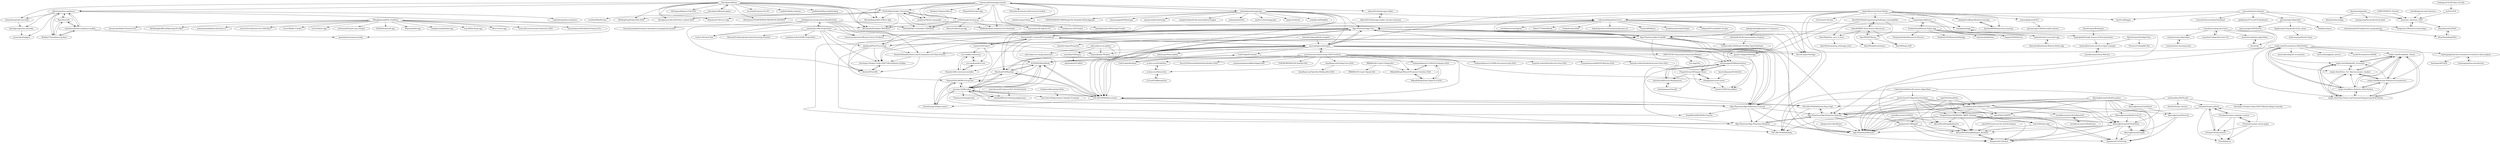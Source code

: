 digraph G {
"rizwansoaib/whatsapp-monitor" -> "R1d22/MetaTrader-5-Premium"
"rizwansoaib/whatsapp-monitor" -> "nickmmark/brain-eeg-graph"
"rizwansoaib/whatsapp-monitor" -> "morannlx/CAD-App-For-PC"
"rizwansoaib/whatsapp-monitor" -> "whatsplay/whatsapp-play"
"rizwansoaib/whatsapp-monitor" -> "MoKhHa/Adobe-Audition-Free-Download"
"rizwansoaib/whatsapp-monitor" -> "Monishdhaya/After-Effects-App"
"rizwansoaib/whatsapp-monitor" -> "rndinfosecguy/vulture"
"rizwansoaib/whatsapp-monitor" -> "Monkey15/ApowerMirror"
"rizwansoaib/whatsapp-monitor" -> "MoTmk/IObit-Uninstaller-CRACKED"
"rizwansoaib/whatsapp-monitor" -> "markyasser12/Fl-Studio"
"rizwansoaib/whatsapp-monitor" -> "Moja2024/Acrobat-App"
"rizwansoaib/whatsapp-monitor" -> "MrChandio/NordVpn-CRACKED"
"rizwansoaib/whatsapp-monitor" -> "utkarsh914/whatsapp-stalker"
"rizwansoaib/whatsapp-monitor" -> "MritulAich/rewind-ai-full-version-Cracked"
"rizwansoaib/whatsapp-monitor" -> "l1444/omegle-location-ip"
"codezonediitj/pydatastructs" -> "IndianOpenSourceFoundation/dynamic-cli" ["e"=1]
"codezonediitj/pydatastructs" -> "Developer-Student-Clubs-VSSUT-Burla/Master-PyAlgo"
"codezonediitj/pydatastructs" -> "TusharAMD/Runn" ["e"=1]
"codezonediitj/pydatastructs" -> "prathimacode-hub/IoT-Spot" ["e"=1]
"codezonediitj/pydatastructs" -> "edualgo/eduAlgo"
"codezonediitj/pydatastructs" -> "srimani-programmer/Breast-Cancer-Predictor" ["e"=1]
"codezonediitj/pydatastructs" -> "Algo-Phantoms/Algo-Tree"
"codezonediitj/pydatastructs" -> "abhijeet007rocks8/Dev-Scripts" ["e"=1]
"codezonediitj/pydatastructs" -> "Algo-Phantoms/Algo-ScriptML"
"codezonediitj/pydatastructs" -> "antrikshmisri/checkpoint" ["e"=1]
"codezonediitj/pydatastructs" -> "Daksh777/TakeABreak" ["e"=1]
"codezonediitj/pydatastructs" -> "HarshCasper/NeoAlgo" ["e"=1]
"codezonediitj/pydatastructs" -> "Algo-Phantoms/Algo-Phantoms-Backend"
"codezonediitj/pydatastructs" -> "FedgeHund/mrktdb" ["e"=1]
"whatsplay/whatsapp-play" -> "rizwansoaib/whatsapp-monitor"
"whatsplay/whatsapp-play" -> "codezonediitj/pydatastructs"
"whatsplay/whatsapp-play" -> "smaranjitghose/doc2pen"
"whatsplay/whatsapp-play" -> "Algo-Phantoms/Algo-Tree"
"whatsplay/whatsapp-play" -> "Manthan933/Manthan"
"whatsplay/whatsapp-play" -> "vishakha-lall/MapBot"
"whatsplay/whatsapp-play" -> "VISWESWARAN1998/Simple-Yet-Hackable-WhatsApp-api" ["e"=1]
"whatsplay/whatsapp-play" -> "DSC-JSS-NOIDA/foss-events"
"whatsplay/whatsapp-play" -> "shauryauppal/PyWhatsapp" ["e"=1]
"whatsplay/whatsapp-play" -> "joaomirandas/whats2api" ["e"=1]
"whatsplay/whatsapp-play" -> "ucalyptus/Spotify-Recommendation-Engine" ["e"=1]
"whatsplay/whatsapp-play" -> "rndinfosecguy/vulture"
"whatsplay/whatsapp-play" -> "ambujraj/AmbSQL"
"whatsplay/whatsapp-play" -> "rpotter12/whatsapp-play"
"whatsplay/whatsapp-play" -> "kaiiyer/webtech"
"iWangJiaxiang/WSL-Guideline" -> "Wz8290/stalcraft-app"
"iWangJiaxiang/WSL-Guideline" -> "Wojtazz/lethal-app"
"iWangJiaxiang/WSL-Guideline" -> "windgaucho/battlebit-app"
"iWangJiaxiang/WSL-Guideline" -> "wzy-99/the-finals-app"
"iWangJiaxiang/WSL-Guideline" -> "Wuu-Ce/rust-app"
"iWangJiaxiang/WSL-Guideline" -> "tortuc/Discord-Account-Generator-2024"
"iWangJiaxiang/WSL-Guideline" -> "momshadnoor002/Adobe-Premiere-Pro"
"iWangJiaxiang/WSL-Guideline" -> "MrChandio/NordVpn-CRACKED"
"iWangJiaxiang/WSL-Guideline" -> "devsarwan/Adobe-Premiere-Pro"
"iWangJiaxiang/WSL-Guideline" -> "MrMidnightOfficial/Sketchup-Pro-Max"
"iWangJiaxiang/WSL-Guideline" -> "mokraneimed/Adobe-illustrator-cc"
"iWangJiaxiang/WSL-Guideline" -> "tortuc/DriverBooster-Pro-CRACKED"
"iWangJiaxiang/WSL-Guideline" -> "tortuc/Wallet-Cracker"
"iWangJiaxiang/WSL-Guideline" -> "tortuc/Editor-App"
"iWangJiaxiang/WSL-Guideline" -> "mrFaizan001/pure-vpn-cracked"
"CodersForLife/Data-Structures-Algorithms" -> "vatsalkesarwani12/Heal-O-Chat"
"CodersForLife/Data-Structures-Algorithms" -> "ayush-tiwari57/Algorithm-Visualizer"
"CodersForLife/Data-Structures-Algorithms" -> "Algo-Phantoms/Welcome"
"CodersForLife/Data-Structures-Algorithms" -> "DSC-JSS-NOIDA/Sudoku"
"CodersForLife/Data-Structures-Algorithms" -> "dheerajkotwani/GitCheatSheet"
"hybridgroup/cylon-neurosky" -> "groner/pythinkgear"
"laurentluce/python-algorithms" -> "nbro/andz"
"rndinfosecguy/vulture" -> "gundogduyakici/Whatsapp-Tracker"
"lihas/NeuroPy" -> "akloster/python-mindwave"
"lihas/NeuroPy" -> "BarkleyUS/mindwave-python"
"lihas/NeuroPy" -> "robintibor/python-mindwave-mobile"
"CodyJasonBennett/portfolio" -> "Girl-Code-It/Opportunity-Calendar-Frontend"
"CAMP-IIITB/STL-Tutorial" -> "zense/sac_elections_2020"
"dheerajkotwani/GithubVisualizer" -> "dheerajkotwani/GitCheatSheet"
"dheerajkotwani/GithubVisualizer" -> "dheerajkotwani/NewsUp"
"dheerajkotwani/GithubVisualizer" -> "Algo-Phantoms/Welcome"
"dheerajkotwani/GithubVisualizer" -> "dheerajkotwani/Emojify"
"dheerajkotwani/GithubVisualizer" -> "dheerajkotwani/HackCovid-19"
"dheerajkotwani/GithubVisualizer" -> "vatsalkesarwani12/Heal-O-Chat"
"dheerajkotwani/GithubVisualizer" -> "dheerajkotwani/CineWatch"
"dheerajkotwani/GithubVisualizer" -> "rajat2502/CodeINN"
"dheerajkotwani/GithubVisualizer" -> "Algo-Phantoms/Algo-Phantoms-Android"
"bashtage/python-for-econometrics-statistics-data-analysis" -> "bashtage/python-introduction"
"bashtage/python-for-econometrics-statistics-data-analysis" -> "bashtage/AFE2020"
"bashtage/python-introduction" -> "bashtage/python-for-econometrics-statistics-data-analysis"
"ayush-tiwari57/Algorithm-Visualizer" -> "rajat2502/CodeINN"
"ayush-tiwari57/Algorithm-Visualizer" -> "dheerajkotwani/GitCheatSheet"
"ayush-tiwari57/Algorithm-Visualizer" -> "PragatiVerma18/SIH2020_MK95_Hashtag"
"ayush-tiwari57/Algorithm-Visualizer" -> "DSC-JSS-NOIDA/Sudoku"
"ayush-tiwari57/Algorithm-Visualizer" -> "vatsalkesarwani12/Heal-O-Chat"
"ayush-tiwari57/Algorithm-Visualizer" -> "AbsurdNerd/SimplifyReport_Backend"
"ayush-tiwari57/Algorithm-Visualizer" -> "diyajaiswal11/Quizzit"
"ayush-tiwari57/Algorithm-Visualizer" -> "Algo-Phantoms/Welcome"
"ayush-tiwari57/Algorithm-Visualizer" -> "todi-2000/Quiz-App"
"dheerajkotwani/NewsUp" -> "dheerajkotwani/Emojify"
"dheerajkotwani/NewsUp" -> "diyajaiswal11/GitScrap"
"mhmzdev/here-i-am-alert-app" -> "HassamTalha/Amaan-Women-Safety-App"
"VedantKhairnar/Cheat-Sheets" -> "HarshCasper/NeoAlgo" ["e"=1]
"VedantKhairnar/Cheat-Sheets" -> "harsh7in/Blogger"
"VedantKhairnar/Cheat-Sheets" -> "Q-Stream/Q-Stream"
"VedantKhairnar/Cheat-Sheets" -> "smaranjitghose/doc2pen"
"VedantKhairnar/Cheat-Sheets" -> "smaranjitghose/ArtCV"
"VedantKhairnar/Cheat-Sheets" -> "edualgo/Grokking-Machine-Learning"
"VedantKhairnar/Cheat-Sheets" -> "bhav09/100dayProgrammingChallenge_LearningPath"
"VedantKhairnar/Cheat-Sheets" -> "ashishnagpal2498/hackstation"
"VedantKhairnar/Cheat-Sheets" -> "edualgo/eduAlgo"
"VedantKhairnar/Cheat-Sheets" -> "Algo-Phantoms/Algo-Phantoms-Frontend"
"VedantKhairnar/Cheat-Sheets" -> "swapnilsparsh/Rescue"
"VedantKhairnar/Cheat-Sheets" -> "Jayshah6699/datascience-mashup"
"VedantKhairnar/Cheat-Sheets" -> "codezonediitj/pydatastructs"
"PragatiVerma18/SIH2020_MK95_Hashtag" -> "diyajaiswal11/GitScrap"
"PragatiVerma18/SIH2020_MK95_Hashtag" -> "AbsurdNerd/SimplifyReport_Backend"
"PragatiVerma18/SIH2020_MK95_Hashtag" -> "todi-2000/Quiz-App"
"PragatiVerma18/SIH2020_MK95_Hashtag" -> "dheerajkotwani/GitCheatSheet"
"PragatiVerma18/SIH2020_MK95_Hashtag" -> "diyajaiswal11/Quizzit"
"PragatiVerma18/SIH2020_MK95_Hashtag" -> "AbsurdNerd/SimplifyReports"
"PragatiVerma18/SIH2020_MK95_Hashtag" -> "Algo-Phantoms/Welcome"
"kushagra414/100-Days-of-Code" -> "gr455/vSOS"
"vinta/fuck-coding-interviews" -> "nbro/andz"
"vinta/fuck-coding-interviews" -> "vinta/awesome-algorithms"
"vinta/fuck-coding-interviews" -> "laurentluce/python-algorithms"
"vinta/fuck-coding-interviews" -> "xianzhez/Coding-Interview-101"
"vinta/fuck-coding-interviews" -> "diyajaiswal11/Bloggitt"
"vinta/fuck-coding-interviews" -> "Algo-Phantoms/Algo-ScriptML"
"mishraaditya595/ScanIt" -> "Algo-Phantoms/Algo-Phantoms-Android"
"mishraaditya595/ScanIt" -> "DevK2S/Study_Partner"
"mishraaditya595/ScanIt" -> "Developer-Student-Clubs-VSSUT-Burla/College-Comrade"
"mishraaditya595/ScanIt" -> "DSC-JSS-NOIDA/Plasma-Donor-App"
"mishraaditya595/ScanIt" -> "CSwala/CSwala-android"
"bhav09/python_zero_to_hero" -> "bhav09/automating_whatsapp_texts"
"bhav09/100dayProgrammingChallenge_LearningPath" -> "bhav09/python_zero_to_hero"
"bhav09/100dayProgrammingChallenge_LearningPath" -> "bhav09/FREE-Data-Science-Resources"
"bhav09/100dayProgrammingChallenge_LearningPath" -> "bhav09/NLP-Basics"
"vinta/awesome-algorithms" -> "vinta/machine-learning-notes"
"utkarsh914/whatsapp-stalker" -> "utkarsh914/whatsapp-stalker-chrome-extension"
"DSC-JSS-NOIDA/foss-events" -> "ALPHAVIO/WordNook"
"DSC-JSS-NOIDA/foss-events" -> "Algo-Phantoms/Algo-Phantoms-Frontend"
"DSC-JSS-NOIDA/foss-events" -> "DSC-JSS-NOIDA/Plasma-Donor-App"
"DSC-JSS-NOIDA/foss-events" -> "Manthan933/Manthan"
"DSC-JSS-NOIDA/foss-events" -> "purnima143/Kurakoo"
"DSC-JSS-NOIDA/foss-events" -> "threefreespirited/Jssconnect"
"DSC-JSS-NOIDA/foss-events" -> "Algo-Phantoms/Algo-Tree"
"DSC-JSS-NOIDA/foss-events" -> "Namanl2001/MERN-Gurujii-dev"
"DSC-JSS-NOIDA/foss-events" -> "DSC-JSS-NOIDA/Sudoku"
"bhav09/NLP-Basics" -> "bhav09/FREE-Data-Science-Resources"
"bhav09/NLP-Basics" -> "bhav09/implementations"
"bhav09/NLP-Basics" -> "bhav09/deep-stuff"
"weijie-chen/Probability_Theory" -> "weijie-chen/Matplotlib_Essentials"
"weijie-chen/Probability_Theory" -> "weijie-chen/Time-Series-and-Financial-Engineering-With-Python"
"weijie-chen/Probability_Theory" -> "weijie-chen/Notes_For_Macroeconomic_Analyst"
"weijie-chen/Probability_Theory" -> "weijie-chen/Basic-Statistics-With-Python"
"weijie-chen/Probability_Theory" -> "weijie-chen/Bayesian-Statistics-Econometrics"
"Namanl2001/MERN-Gurujii-dev" -> "purnima143/Kurakoo"
"Namanl2001/MERN-Gurujii-dev" -> "threefreespirited/Jssconnect"
"Namanl2001/MERN-Gurujii-dev" -> "rhythm98/Food-Ordering-Application"
"jatin2003/resources-for-web-developers" -> "AbsurdNerd/SimplifyReport_Backend"
"Canvasbird/canvasboard" -> "Canvasbird/canvasboard-backend"
"Canvasbird/canvasboard" -> "ashishnagpal2498/hackstation"
"Canvasbird/canvasboard" -> "zense/sac_elections_2020"
"Canvasbird/canvasboard" -> "goliakshay357/covid19-dashboard"
"Canvasbird/canvasboard" -> "Dragonsa15/Research-Internships"
"Canvasbird/canvasboard" -> "garimasingh128/profext"
"Canvasbird/canvasboard" -> "harsh7in/Blogger"
"geekquad/Pixel-Processing" -> "Algo-Phantoms/Algo-ScriptML"
"geekquad/Pixel-Processing" -> "PetalsOnWind/Statistics-and-Econometrics-for-Data-Science"
"geekquad/Pixel-Processing" -> "Developer-Student-Clubs-VSSUT-Burla/Master-PyAlgo"
"geekquad/Pixel-Processing" -> "Algo-Phantoms/Algo-Phantoms-Backend"
"geekquad/Pixel-Processing" -> "flow2ml/Flow2ML"
"DSC-JSS-NOIDA/Plasma-Donor-App" -> "DSC-JSS-NOIDA/Sudoku"
"DSC-JSS-NOIDA/Plasma-Donor-App" -> "Algo-Phantoms/Algo-Phantoms-Android"
"smaranjitghose/doc2pen" -> "Manthan933/Manthan"
"smaranjitghose/doc2pen" -> "ALPHAVIO/WordNook"
"smaranjitghose/doc2pen" -> "DSC-JSS-NOIDA/foss-events"
"smaranjitghose/doc2pen" -> "Algo-Phantoms/Algo-Phantoms-Frontend"
"smaranjitghose/doc2pen" -> "purnima143/Kurakoo"
"smaranjitghose/doc2pen" -> "praveenscience/Internship-LMS-FrontEnd"
"smaranjitghose/doc2pen" -> "ashishnagpal2498/hackstation"
"smaranjitghose/doc2pen" -> "Algo-Phantoms/Algo-Tree"
"smaranjitghose/doc2pen" -> "HarshCasper/NeoAlgo" ["e"=1]
"smaranjitghose/doc2pen" -> "khannakshat7/Elektra"
"smaranjitghose/doc2pen" -> "himanshu007-creator/SFC-foundations"
"smaranjitghose/doc2pen" -> "nilisha-jais/Musicophilia" ["e"=1]
"smaranjitghose/doc2pen" -> "garg3133/JagratiWebApp"
"smaranjitghose/doc2pen" -> "CodeTrophs/Frontend"
"smaranjitghose/doc2pen" -> "HITK-TECH-Community/Community-Website"
"nickmmark/brain-eeg-graph" -> "morannlx/CAD-App-For-PC"
"nickmmark/brain-eeg-graph" -> "R1d22/MetaTrader-5-Premium"
"vatsalkesarwani12/Heal-O-Chat" -> "Algo-Phantoms/Welcome"
"vatsalkesarwani12/Heal-O-Chat" -> "Algo-Phantoms/Algo-Phantoms-Android"
"vatsalkesarwani12/Heal-O-Chat" -> "rajat2502/CodeINN"
"vatsalkesarwani12/Heal-O-Chat" -> "dheerajkotwani/GitCheatSheet"
"vatsalkesarwani12/Heal-O-Chat" -> "diyajaiswal11/Quizzit"
"vatsalkesarwani12/Heal-O-Chat" -> "AbsurdNerd/SimplifyReports"
"vatsalkesarwani12/Heal-O-Chat" -> "vatsalkesarwani12/FireBaseAuth"
"vatsalkesarwani12/Heal-O-Chat" -> "DSC-JSS-NOIDA/Sudoku"
"vatsalkesarwani12/Heal-O-Chat" -> "diyajaiswal11/GitScrap"
"vatsalkesarwani12/Heal-O-Chat" -> "PragatiVerma18/SIH2020_MK95_Hashtag"
"weijie-chen/Matplotlib_Essentials" -> "weijie-chen/Probability_Theory"
"weijie-chen/Matplotlib_Essentials" -> "weijie-chen/Notes_For_Macroeconomic_Analyst"
"weijie-chen/Matplotlib_Essentials" -> "weijie-chen/Time-Series-and-Financial-Engineering-With-Python"
"CodeTrophs/Frontend" -> "CodeTrophs/Backend"
"CodeTrophs/Frontend" -> "edualgo/interview-corner"
"PragatiVerma18/Snippet-Share" -> "ashishnagpal2498/hackstation"
"PragatiVerma18/Snippet-Share" -> "preeti13456/CityonBikes"
"PragatiVerma18/Snippet-Share" -> "edualgo/interview-corner"
"PragatiVerma18/Snippet-Share" -> "Harshita248/Scrum-Management"
"garg3133/JagratiWebApp" -> "preeti13456/CityonBikes"
"edualgo/eduAlgo" -> "edualgo/eduAlgo"
"edualgo/eduAlgo" -> "moja-global/Google.Season.of.Documentation"
"vatsalkesarwani12/HeadLines" -> "vatsalkesarwani12/FireBaseAuth"
"HarshCasper/Brihaspati" -> "moja-global/Google.Season.of.Documentation"
"todi-2000/Quiz-App" -> "diyajaiswal11/GitScrap"
"todi-2000/Quiz-App" -> "AbsurdNerd/SimplifyReport_Backend"
"khusharth/gitpedia" -> "khusharth/musology"
"khusharth/gitpedia" -> "zense/sac_elections_2020"
"khusharth/gitpedia" -> "tanaypratap/the-productivity-book"
"garimasingh128/profext" -> "Raghwendra-Dey/productivity_meter"
"garimasingh128/profext" -> "Neilblaze/Anyxz"
"garimasingh128/profext" -> "garimasingh128/ToDoista"
"Raghwendra-Dey/productivity_meter" -> "baidi-mannan/Divide-Game"
"dheerajkotwani/GitCheatSheet" -> "diyajaiswal11/GitScrap"
"dheerajkotwani/GitCheatSheet" -> "Algo-Phantoms/Welcome"
"dheerajkotwani/GitCheatSheet" -> "dheerajkotwani/Emojify"
"dheerajkotwani/GitCheatSheet" -> "AbsurdNerd/SimplifyReport_Backend"
"dheerajkotwani/GitCheatSheet" -> "diyajaiswal11/Quizzit"
"diyajaiswal11/BookStore" -> "Algo-Phantoms/Welcome"
"diyajaiswal11/Quizzit" -> "AbsurdNerd/SimplifyReport_Backend"
"smaranjitghose/ArtCV" -> "garimasingh128/Alexa-skills-starters"
"vatsalkesarwani12/FireBaseAuth" -> "vatsalkesarwani12/HeadLines"
"CodeTrophs/Backend" -> "CodeTrophs/Frontend"
"threefreespirited/Jssconnect" -> "Namanl2001/MERN-Gurujii-dev"
"dheerajkotwani/HackCovid-19" -> "Algo-Phantoms/Welcome"
"dheerajkotwani/HackCovid-19" -> "dheerajkotwani/Emojify"
"dheerajkotwani/HackCovid-19" -> "dheerajkotwani/GitCheatSheet"
"utkarsh914/whatsapp-stalker-chrome-extension" -> "utkarsh914/whatsapp-stalker"
"Harshita248/Scrum-Management" -> "ashishnagpal2498/hackstation"
"Harshita248/Scrum-Management" -> "ashishpapanai/chessJS"
"ashishnagpal2498/hackstation" -> "Harshita248/Scrum-Management"
"ashishnagpal2498/hackstation" -> "PragatiVerma18/Snippet-Share"
"ashishnagpal2498/hackstation" -> "preeti13456/CityonBikes"
"zense/sac_elections_2020" -> "Dragonsa15/Research-Internships"
"zense/sac_elections_2020" -> "hanzohasashi33/DSA"
"ManiNandadeep/DSA" -> "hanzohasashi33/DSA"
"rajat2502/CodeINN" -> "Algo-Phantoms/Welcome"
"rajat2502/CodeINN" -> "AbsurdNerd/SimplifyReport_Backend"
"rajat2502/CodeINN" -> "diyajaiswal11/Quizzit"
"rajat2502/CodeINN" -> "dheerajkotwani/GitCheatSheet"
"hanzohasashi33/Competetive_programming" -> "ManiNandadeep/DSA"
"edualgo/interview-corner" -> "PragatiVerma18/Snippet-Share"
"edualgo/interview-corner" -> "preeti13456/CityonBikes"
"moja-global/Google.Season.of.Documentation" -> "metacall/ml-news-article-scraper-example"
"Dragonsa15/Research-Internships" -> "zense/sac_elections_2020"
"hanzohasashi33/DSA" -> "ManiNandadeep/DSA"
"HITK-TECH-Community/Community-Website" -> "ashishnagpal2498/hackstation"
"HITK-TECH-Community/Community-Website" -> "Harshita248/Scrum-Management"
"HITK-TECH-Community/Community-Website" -> "ALPHAVIO/WordNook"
"HITK-TECH-Community/Community-Website" -> "PragatiVerma18/Snippet-Share"
"HITK-TECH-Community/Community-Website" -> "Vita-App/Vita" ["e"=1]
"rajat2502/StandNote" -> "rajat2502/CodeINN"
"rajat2502/StandNote" -> "vatsalkesarwani12/Heal-O-Chat"
"rajat2502/StandNote" -> "PragatiVerma18/SIH2020_MK95_Hashtag"
"rajat2502/StandNote" -> "Algo-Phantoms/Welcome"
"rajat2502/StandNote" -> "diyajaiswal11/Bloggitt"
"kritikaparmar-programmer/HealthCheck" -> "geekquad/Pixel-Processing"
"kritikaparmar-programmer/HealthCheck" -> "Algo-Phantoms/Algo-ScriptML"
"kritikaparmar-programmer/HealthCheck" -> "srimani-programmer/Breast-Cancer-Predictor" ["e"=1]
"kritikaparmar-programmer/HealthCheck" -> "flow2ml/Flow2ML"
"kritikaparmar-programmer/HealthCheck" -> "Swarnimashukla/Automatic-attendance-management-system"
"kritikaparmar-programmer/HealthCheck" -> "Comet-AI/Comet.Box"
"kritikaparmar-programmer/HealthCheck" -> "ashishsahu1/ML-ProjectYard"
"kritikaparmar-programmer/HealthCheck" -> "PetalsOnWind/Statistics-and-Econometrics-for-Data-Science"
"kritikaparmar-programmer/HealthCheck" -> "khannakshat7/Elektra"
"swapnilsparsh/Rescue" -> "PrabhuVinod/Women-Safety-App"
"swapnilsparsh/Rescue" -> "mhmzdev/here-i-am-alert-app"
"swapnilsparsh/Rescue" -> "garg3133/JagratiWebApp"
"swapnilsparsh/Rescue" -> "shagun25/SheHeroes" ["e"=1]
"weijie-chen/Econometrics-With-Python" -> "weijie-chen/Basic-Statistics-With-Python"
"weijie-chen/Econometrics-With-Python" -> "weijie-chen/Time-Series-and-Financial-Engineering-With-Python"
"weijie-chen/Econometrics-With-Python" -> "weijie-chen/Bayesian-Statistics-Econometrics"
"weijie-chen/Econometrics-With-Python" -> "weijie-chen/Notes_For_Macroeconomic_Analyst"
"weijie-chen/Econometrics-With-Python" -> "weijie-chen/Probability_Theory"
"weijie-chen/Econometrics-With-Python" -> "weijie-chen/Matplotlib_Essentials"
"weijie-chen/Econometrics-With-Python" -> "bashtage/python-for-econometrics-statistics-data-analysis"
"weijie-chen/Econometrics-With-Python" -> "aeturrell/coding-for-economists" ["e"=1]
"weijie-chen/Econometrics-With-Python" -> "PetalsOnWind/Statistics-and-Econometrics-for-Data-Science"
"weijie-chen/Econometrics-With-Python" -> "chrisconlon/applied_metrics" ["e"=1]
"weijie-chen/Econometrics-With-Python" -> "mca91/EconometricsWithR" ["e"=1]
"dheerajkotwani/CineWatch" -> "dheerajkotwani/NewsUp"
"himanshu007-creator/SFC-foundations" -> "manav014/Project1"
"himanshu007-creator/SFC-foundations" -> "Algo-Phantoms/Algo-Phantoms-Frontend"
"himanshu007-creator/SFC-foundations" -> "ALPHAVIO/WordNook"
"himanshu007-creator/SFC-foundations" -> "purnima143/Kurakoo"
"himanshu007-creator/SFC-foundations" -> "DSC-JSS-NOIDA/foss-events"
"himanshu007-creator/SFC-foundations" -> "Namanl2001/MERN-Gurujii-dev"
"himanshu007-creator/SFC-foundations" -> "smaranjitghose/doc2pen"
"himanshu007-creator/SFC-foundations" -> "Algo-Phantoms/Algo-Tree"
"l1444/omegle-location-ip" -> "R1d22/MetaTrader-5-Premium"
"l1444/omegle-location-ip" -> "MosesScifi/ExitLag-App"
"l1444/omegle-location-ip" -> "markyasser12/Fl-Studio"
"l1444/omegle-location-ip" -> "MrChandio/NordVpn-CRACKED"
"l1444/omegle-location-ip" -> "MoTmk/IObit-Uninstaller-CRACKED"
"l1444/omegle-location-ip" -> "MoKhHa/Adobe-Audition-Free-Download"
"ishandeveloper/github-wrapped" -> "ishandeveloper/Swaasthy"
"ishandeveloper/github-wrapped" -> "smaranjitghose/doc2pen"
"ashishpapanai/chessJS" -> "ashishnagpal2498/hackstation"
"ashishpapanai/chessJS" -> "Harshita248/Scrum-Management"
"CSwala/CSwala-website" -> "CSwala/Join-us"
"CSwala/CSwala-website" -> "CSwala/CSwala-android"
"akloster/python-mindwave" -> "BarkleyUS/mindwave-python"
"akloster/python-mindwave" -> "robintibor/python-mindwave-mobile"
"akloster/python-mindwave" -> "lihas/NeuroPy"
"akloster/python-mindwave" -> "guanix/processing-neurosky"
"akloster/python-mindwave" -> "dluxemburg/node-neurosky"
"akloster/python-mindwave" -> "robintibor/python-mindwave"
"akloster/python-mindwave" -> "groner/pythinkgear"
"akloster/python-mindwave" -> "hybridgroup/cylon-neurosky"
"praveenscience/Internship-LMS-FrontEnd" -> "muhammedaamiralikhan/Aigaea-Bot"
"praveenscience/Internship-LMS-FrontEnd" -> "TORGBORFRANCISCA/Aethir-Bot"
"praveenscience/Internship-LMS-FrontEnd" -> "smaranjitghose/doc2pen"
"praveenscience/Internship-LMS-FrontEnd" -> "m-dary-nur/PurpleStar"
"praveenscience/Internship-LMS-FrontEnd" -> "mohamedhamza121/IDA-Pro-Keygen-2024"
"praveenscience/Internship-LMS-FrontEnd" -> "DSC-JSS-NOIDA/foss-events"
"praveenscience/Internship-LMS-FrontEnd" -> "m-dary-nur/SilenceGen"
"praveenscience/Internship-LMS-FrontEnd" -> "AzimRameran/Exitlag-Free-2024"
"praveenscience/Internship-LMS-FrontEnd" -> "mohamedhamza121/IDM-Activation-Script-2024"
"praveenscience/Internship-LMS-FrontEnd" -> "yannick-coolen/PhotoDiva-Pro-free-2024"
"praveenscience/Internship-LMS-FrontEnd" -> "ALPHAVIO/WordNook"
"praveenscience/Internship-LMS-FrontEnd" -> "MikaellyBispo/Wemod-Premium-Unlocker-2024"
"praveenscience/Internship-LMS-FrontEnd" -> "priyanshsaxena09/ESET-KeyGen-2024"
"praveenscience/Internship-LMS-FrontEnd" -> "yannick-coolen/Autodesk-Inventor-free-2024"
"praveenscience/Internship-LMS-FrontEnd" -> "Nero2345/YoutubePlaylistDownloader-2024-"
"bhav09/FREE-Data-Science-Resources" -> "bhav09/NLP-Basics"
"bhav09/FREE-Data-Science-Resources" -> "bhav09/100dayProgrammingChallenge_LearningPath"
"bhav09/FREE-Data-Science-Resources" -> "bhav09/python_zero_to_hero"
"bhav09/FREE-Data-Science-Resources" -> "bhav09/implementations"
"bhav09/FREE-Data-Science-Resources" -> "bhav09/deep-stuff"
"dluxemburg/node-neurosky" -> "hybridgroup/cylon-neurosky"
"vikasdo/Book-Recommendation-Analysis" -> "Technocolabs100/Stack-Overflow-Tag-Predictions"
"ashishsahu1/ML-ProjectYard" -> "Algo-Phantoms/Algo-ScriptML"
"ashishsahu1/ML-ProjectYard" -> "prathimacode-hub/ML-ProjectKart" ["e"=1]
"ashishsahu1/ML-ProjectYard" -> "flow2ml/Flow2ML"
"ashishsahu1/ML-ProjectYard" -> "kritikaparmar-programmer/HealthCheck"
"ashishsahu1/ML-ProjectYard" -> "geekquad/Pixel-Processing"
"ashishsahu1/ML-ProjectYard" -> "MarwanELAdawy/project-based-learning-frontend" ["e"=1]
"ashishsahu1/ML-ProjectYard" -> "Comet-AI/Comet.Box"
"ashishsahu1/ML-ProjectYard" -> "srimani-programmer/Breast-Cancer-Predictor" ["e"=1]
"ashishsahu1/ML-ProjectYard" -> "Developer-Student-Clubs-VSSUT-Burla/Master-PyAlgo"
"CSwala/awesome-career-pages" -> "CSwala/awesome-computer-science"
"CSwala/awesome-career-pages" -> "CSwala/Join-us"
"CSwala/awesome-career-pages" -> "CSwala/CSwala-android"
"CSwala/awesome-career-pages" -> "CSwala/CSwala-website"
"CSwala/awesome-computer-science" -> "CSwala/Join-us"
"CSwala/awesome-computer-science" -> "CSwala/CSwala-android"
"CSwala/awesome-computer-science" -> "CSwala/CSwala-website"
"CSwala/awesome-computer-science" -> "CSwala/awesome-career-pages"
"gokulprathin8/Jaisalmer-E-Commerce" -> "vikasdo/Book-Recommendation-Analysis"
"CSwala/CSwala-android" -> "CSwala/Join-us"
"CSwala/CSwala-android" -> "CSwala/CSwala-website"
"CSwala/CSwala-android" -> "CSwala/awesome-computer-science"
"CSwala/CSwala-android" -> "Algo-Phantoms/Algo-Phantoms-Android"
"ayan-biswas0412/gssoc2021-HotelOnTouch" -> "rhythm98/Food-Ordering-Application"
"Jayshah6699/datascience-mashup" -> "edualgo/Grokking-Machine-Learning"
"diyajaiswal11/Bloggitt" -> "diyajaiswal11/GitScrap"
"diyajaiswal11/Bloggitt" -> "AbsurdNerd/SimplifyReport_Backend"
"diyajaiswal11/Bloggitt" -> "diyajaiswal11/Quizzit"
"diyajaiswal11/Bloggitt" -> "Algo-Phantoms/Welcome"
"weijie-chen/Basic-Statistics-With-Python" -> "weijie-chen/Time-Series-and-Financial-Engineering-With-Python"
"weijie-chen/Basic-Statistics-With-Python" -> "weijie-chen/Probability_Theory"
"weijie-chen/Basic-Statistics-With-Python" -> "weijie-chen/Bayesian-Statistics-Econometrics"
"weijie-chen/Basic-Statistics-With-Python" -> "weijie-chen/Notes_For_Macroeconomic_Analyst"
"weijie-chen/Basic-Statistics-With-Python" -> "weijie-chen/Matplotlib_Essentials"
"weijie-chen/Basic-Statistics-With-Python" -> "weijie-chen/Econometrics-With-Python"
"weijie-chen/Notes_For_Macroeconomic_Analyst" -> "weijie-chen/Probability_Theory"
"weijie-chen/Notes_For_Macroeconomic_Analyst" -> "weijie-chen/Bayesian-Statistics-Econometrics"
"weijie-chen/Notes_For_Macroeconomic_Analyst" -> "weijie-chen/Matplotlib_Essentials"
"weijie-chen/Notes_For_Macroeconomic_Analyst" -> "weijie-chen/Time-Series-and-Financial-Engineering-With-Python"
"xianzhez/Coding-Interview-101" -> "vinta/fuck-coding-interviews"
"purnima143/Kurakoo" -> "Namanl2001/MERN-Gurujii-dev"
"purnima143/Kurakoo" -> "ALPHAVIO/WordNook"
"purnima143/Kurakoo" -> "Manthan933/Manthan"
"purnima143/Kurakoo" -> "rhythm98/Food-Ordering-Application"
"purnima143/Kurakoo" -> "threefreespirited/Jssconnect"
"purnima143/Kurakoo" -> "DSC-JSS-NOIDA/foss-events"
"purnima143/Kurakoo" -> "Feminine-Divine/periodo" ["e"=1]
"purnima143/Kurakoo" -> "Algo-Phantoms/Algo-Phantoms-Frontend"
"purnima143/Kurakoo" -> "PoojaMittal2842/Delhi-Tourism"
"purnima143/Kurakoo" -> "Girl-Code-It/Opportunity-Calendar-Frontend"
"PetalsOnWind/Statistics-and-Econometrics-for-Data-Science" -> "flow2ml/Flow2ML"
"PetalsOnWind/Statistics-and-Econometrics-for-Data-Science" -> "Developer-Student-Clubs-VSSUT-Burla/Master-PyAlgo"
"Algo-Phantoms/Algo-Tree" -> "Algo-Phantoms/Algo-Phantoms-Frontend"
"Algo-Phantoms/Algo-Tree" -> "HarshCasper/NeoAlgo" ["e"=1]
"Algo-Phantoms/Algo-Tree" -> "DSC-JSS-NOIDA/foss-events"
"Algo-Phantoms/Algo-Tree" -> "Algo-Phantoms/Algo-ScriptML"
"Algo-Phantoms/Algo-Tree" -> "Algo-Phantoms/Algo-Phantoms-Backend"
"Algo-Phantoms/Algo-Tree" -> "Algo-Phantoms/Algo-Phantoms-Android"
"Algo-Phantoms/Algo-Tree" -> "codezonediitj/pydatastructs"
"Algo-Phantoms/Algo-Tree" -> "smaranjitghose/doc2pen"
"Algo-Phantoms/Algo-Tree" -> "Algo-Phantoms/Welcome"
"Algo-Phantoms/Algo-Tree" -> "DSC-JSS-NOIDA/Plasma-Donor-App"
"Algo-Phantoms/Algo-Tree" -> "geekquad/Pixel-Processing"
"Algo-Phantoms/Algo-Tree" -> "Developer-Student-Clubs-VSSUT-Burla/Master-PyAlgo"
"Algo-Phantoms/Algo-Tree" -> "purnima143/Kurakoo"
"Algo-Phantoms/Algo-Tree" -> "himanshu007-creator/SFC-foundations"
"Algo-Phantoms/Algo-Tree" -> "Manthan933/Manthan"
"Algo-Phantoms/Algo-Phantoms-Frontend" -> "Algo-Phantoms/Welcome"
"Algo-Phantoms/Algo-Phantoms-Frontend" -> "Algo-Phantoms/Algo-Phantoms-Android"
"Algo-Phantoms/Algo-Phantoms-Frontend" -> "Algo-Phantoms/Algo-Phantoms-Backend"
"Algo-Phantoms/Algo-Phantoms-Frontend" -> "DSC-JSS-NOIDA/foss-events"
"Algo-Phantoms/Algo-Phantoms-Frontend" -> "Algo-Phantoms/Algo-Tree"
"Algo-Phantoms/Algo-Phantoms-Frontend" -> "purnima143/Kurakoo"
"Algo-Phantoms/Algo-Phantoms-Frontend" -> "PoojaMittal2842/Delhi-Tourism"
"Algo-Phantoms/Algo-ScriptML" -> "Algo-Phantoms/Welcome"
"Algo-Phantoms/Algo-ScriptML" -> "Algo-Phantoms/Algo-Phantoms-Android"
"Algo-Phantoms/Algo-ScriptML" -> "Algo-Phantoms/Algo-Phantoms-Backend"
"Algo-Phantoms/Algo-ScriptML" -> "geekquad/Pixel-Processing"
"Algo-Phantoms/Algo-ScriptML" -> "Algo-Phantoms/Algo-Phantoms-Frontend"
"Algo-Phantoms/Algo-ScriptML" -> "Technocolabs100/Stack-Overflow-Tag-Predictions"
"Algo-Phantoms/Algo-ScriptML" -> "Algo-Phantoms/Algo-Tree"
"Algo-Phantoms/Algo-ScriptML" -> "PetalsOnWind/Statistics-and-Econometrics-for-Data-Science"
"kaustubhgupta/PortfolioFy" -> "edualgo/interview-corner"
"Algo-Phantoms/Algo-Phantoms-Backend" -> "Algo-Phantoms/Welcome"
"Algo-Phantoms/Algo-Phantoms-Backend" -> "Algo-Phantoms/Algo-Phantoms-Android"
"Algo-Phantoms/Algo-Phantoms-Backend" -> "DSC-JSS-NOIDA/Sudoku"
"salil-naik/css-art-gallery" -> "khannakshat7/Elektra"
"salil-naik/css-art-gallery" -> "salil-naik/cover-image-generator"
"salil-naik/css-art-gallery" -> "awantika10/Desgen"
"salil-naik/css-art-gallery" -> "DSC-JSS-NOIDA/foss-events"
"satu0king/Leetcode-Solutions" -> "zense/sac_elections_2020"
"edualgo/Grokking-Machine-Learning" -> "Jayshah6699/datascience-mashup"
"Manthan933/Manthan" -> "purnima143/Kurakoo"
"Manthan933/Manthan" -> "DSC-JSS-NOIDA/foss-events"
"Manthan933/Manthan" -> "ALPHAVIO/WordNook"
"Manthan933/Manthan" -> "Namanl2001/MERN-Gurujii-dev"
"Manthan933/Manthan" -> "smaranjitghose/doc2pen"
"gr455/vSOS" -> "zense/sac_elections_2020"
"Algo-Phantoms/Algo-Phantoms-Android" -> "Algo-Phantoms/Welcome"
"Algo-Phantoms/Algo-Phantoms-Android" -> "Algo-Phantoms/Algo-Phantoms-Backend"
"Algo-Phantoms/Algo-Phantoms-Android" -> "DSC-JSS-NOIDA/Plasma-Donor-App"
"Algo-Phantoms/Algo-Phantoms-Android" -> "AbsurdNerd/SimplifyReports"
"dheerajkotwani/Emojify" -> "diyajaiswal11/GitScrap"
"dheerajkotwani/Emojify" -> "dheerajkotwani/GitCheatSheet"
"vatsalkesarwani12/GitFit" -> "Algo-Phantoms/Welcome"
"vatsalkesarwani12/GitFit" -> "AbsurdNerd/SimplifyReports"
"manav014/Project1" -> "survoai/humalect-core"
"manav014/Project1" -> "Humalect/k8s-extension-installer"
"manav014/Project1" -> "survoai/k8s-extensions"
"manav014/Project1" -> "himanshu007-creator/SFC-foundations"
"ALPHAVIO/WordNook" -> "purnima143/Kurakoo"
"ALPHAVIO/WordNook" -> "threefreespirited/Jssconnect"
"ALPHAVIO/WordNook" -> "DSC-JSS-NOIDA/foss-events"
"ALPHAVIO/WordNook" -> "Namanl2001/MERN-Gurujii-dev"
"ALPHAVIO/WordNook" -> "rhythm98/Food-Ordering-Application"
"ALPHAVIO/WordNook" -> "Manthan933/Manthan"
"HarshCasper/NeoAlgo-Docs" -> "TesseractCoding/Ric-Bot"
"HarshCasper/NeoAlgo-Docs" -> "metacall/ml-news-article-scraper-example"
"flow2ml/Flow2ML" -> "Developer-Student-Clubs-VSSUT-Burla/Master-PyAlgo"
"Developer-Student-Clubs-VSSUT-Burla/Master-PyAlgo" -> "flow2ml/Flow2ML"
"anushkrishnav/Issue-Watcher" -> "metacall/ml-news-article-scraper-example"
"awantika10/Desgen" -> "akshitadixit/VCallZer"
"metacall/ml-news-article-scraper-example" -> "anushkrishnav/Issue-Watcher"
"AbsurdNerd/SimplifyReports" -> "AbsurdNerd/SimplifyReport_Backend"
"AbsurdNerd/SimplifyReport_Backend" -> "AbsurdNerd/SimplifyReports"
"AbsurdNerd/SimplifyReport_Backend" -> "diyajaiswal11/Quizzit"
"nbro/andz" -> "laurentluce/python-algorithms"
"weijie-chen/Time-Series-and-Financial-Engineering-With-Python" -> "weijie-chen/Probability_Theory"
"weijie-chen/Time-Series-and-Financial-Engineering-With-Python" -> "weijie-chen/Bayesian-Statistics-Econometrics"
"weijie-chen/Time-Series-and-Financial-Engineering-With-Python" -> "weijie-chen/Basic-Statistics-With-Python"
"weijie-chen/Time-Series-and-Financial-Engineering-With-Python" -> "weijie-chen/Notes_For_Macroeconomic_Analyst"
"weijie-chen/Time-Series-and-Financial-Engineering-With-Python" -> "weijie-chen/Matplotlib_Essentials"
"weijie-chen/Bayesian-Statistics-Econometrics" -> "weijie-chen/Time-Series-and-Financial-Engineering-With-Python"
"weijie-chen/Bayesian-Statistics-Econometrics" -> "weijie-chen/Notes_For_Macroeconomic_Analyst"
"weijie-chen/Bayesian-Statistics-Econometrics" -> "weijie-chen/Basic-Statistics-With-Python"
"weijie-chen/Bayesian-Statistics-Econometrics" -> "weijie-chen/Probability_Theory"
"weijie-chen/Bayesian-Statistics-Econometrics" -> "weijie-chen/Matplotlib_Essentials"
"HassamTalha/Amaan-Women-Safety-App" -> "mhmzdev/here-i-am-alert-app"
"PrabhuVinod/Women-Safety-App" -> "danishsshaikh/Naari"
"PrabhuVinod/Women-Safety-App" -> "swapnilsparsh/Rescue"
"PrabhuVinod/Women-Safety-App" -> "mhmzdev/here-i-am-alert-app"
"PrabhuVinod/Women-Safety-App" -> "DevipriyaSarkar/Damsel-In-Distress"
"PrabhuVinod/Women-Safety-App" -> "ShubhamYGS/WomenSafetyApp"
"PrabhuVinod/Women-Safety-App" -> "shagun25/SheHeroes" ["e"=1]
"kitschpatrol/Brain" -> "kitschpatrol/BrainGrapher"
"kitschpatrol/Brain" -> "R1d22/MetaTrader-5-Premium"
"kitschpatrol/Brain" -> "MrGagana/Reiboot-Full-2024"
"kitschpatrol/Brain" -> "MoTmk/IObit-Uninstaller-CRACKED"
"kitschpatrol/Brain" -> "MianAnas01/Drivers-App"
"kitschpatrol/Brain" -> "mrcsdsp/Premiere-For-PC"
"kitschpatrol/Brain" -> "MrSuliman/TEAMVIEWER-PREMIUM-CRACKED"
"kitschpatrol/Brain" -> "MrMingFang/Solana-Bot-2024"
"kitschpatrol/Brain" -> "moka03/Adobe-Animate"
"kitschpatrol/Brain" -> "JimRoskind/NeuroskyHacking"
"kitschpatrol/Brain" -> "MrChandio/NordVpn-CRACKED"
"kitschpatrol/Brain" -> "dluxemburg/node-neurosky"
"kitschpatrol/Brain" -> "akloster/python-mindwave"
"kitschpatrol/Brain" -> "Mrunknowncodered/Twitter-coinbot-2024"
"kitschpatrol/Brain" -> "Monishdhaya/After-Effects-App"
"kitschpatrol/BrainGrapher" -> "kitschpatrol/Brain"
"kitschpatrol/BrainGrapher" -> "ericblue/MindStream"
"robintibor/python-mindwave-mobile" -> "akloster/python-mindwave"
"robintibor/python-mindwave-mobile" -> "lihas/NeuroPy"
"robintibor/python-mindwave-mobile" -> "BarkleyUS/mindwave-python"
"robintibor/python-mindwave-mobile" -> "guanix/processing-neurosky"
"Humalect/k8s-extension-installer" -> "survoai/k8s-extensions"
"Humalect/k8s-extension-installer" -> "survoai/humalect-core"
"survoai/k8s-extensions" -> "survoai/humalect-core"
"survoai/k8s-extensions" -> "Humalect/k8s-extension-installer"
"survoai/humalect-core" -> "survoai/k8s-extensions"
"survoai/humalect-core" -> "Humalect/k8s-extension-installer"
"R1d22/MetaTrader-5-Premium" -> "MoTmk/IObit-Uninstaller-CRACKED"
"R1d22/MetaTrader-5-Premium" -> "MoKhHa/Adobe-Audition-Free-Download"
"R1d22/MetaTrader-5-Premium" -> "Monishdhaya/After-Effects-App"
"R1d22/MetaTrader-5-Premium" -> "MrChandio/NordVpn-CRACKED"
"R1d22/MetaTrader-5-Premium" -> "nickmmark/brain-eeg-graph"
"R1d22/MetaTrader-5-Premium" -> "Mrunknowncodered/Twitter-coinbot-2024"
"R1d22/MetaTrader-5-Premium" -> "MianAnas01/Drivers-App"
"R1d22/MetaTrader-5-Premium" -> "MrSuliman/TEAMVIEWER-PREMIUM-CRACKED"
"R1d22/MetaTrader-5-Premium" -> "MrMingFang/Solana-Bot-2024"
"R1d22/MetaTrader-5-Premium" -> "l1444/omegle-location-ip"
"vinta/machine-learning-notes" -> "vinta/awesome-algorithms"
"BarkleyUS/mindwave-python" -> "akloster/python-mindwave"
"BarkleyUS/mindwave-python" -> "lihas/NeuroPy"
"BarkleyUS/mindwave-python" -> "robintibor/python-mindwave-mobile"
"mohamedhamza121/IDA-Pro-Keygen-2024" -> "MikaellyBispo/Wemod-Premium-Unlocker-2024"
"mohamedhamza121/IDA-Pro-Keygen-2024" -> "MikaellyBispo/Sony-Vegas-Pro-2024"
"AzimRameran/Exitlag-Free-2024" -> "AzimRameran/OpenSea-Bidding-Bot-2024"
"m-dary-nur/SilenceGen" -> "m-dary-nur/PurpleStar"
"m-dary-nur/SilenceGen" -> "LULin2016/BlazingTool"
"MikaellyBispo/Sony-Vegas-Pro-2024" -> "MikaellyBispo/Wemod-Premium-Unlocker-2024"
"MikaellyBispo/Sony-Vegas-Pro-2024" -> "mohamedhamza121/IDA-Pro-Keygen-2024"
"MikaellyBispo/Wemod-Premium-Unlocker-2024" -> "MikaellyBispo/Sony-Vegas-Pro-2024"
"MikaellyBispo/Wemod-Premium-Unlocker-2024" -> "mohamedhamza121/IDA-Pro-Keygen-2024"
"RRKKKS/AI-Crypto-Trading-Bot" -> "MikaellyBispo/Wemod-Premium-Unlocker-2024"
"RRKKKS/AI-Crypto-Trading-Bot" -> "RRKKKS/AI-Crypto-Signals-Bot"
"LULin2016/BlazingTool" -> "m-dary-nur/SilenceGen"
"m-dary-nur/PurpleStar" -> "m-dary-nur/SilenceGen"
"rizwansoaib/whatsapp-monitor" ["l"="31.703,-24.194"]
"R1d22/MetaTrader-5-Premium" ["l"="31.744,-24.129"]
"nickmmark/brain-eeg-graph" ["l"="31.737,-24.169"]
"morannlx/CAD-App-For-PC" ["l"="31.741,-24.195"]
"whatsplay/whatsapp-play" ["l"="31.592,-24.31"]
"MoKhHa/Adobe-Audition-Free-Download" ["l"="31.724,-24.154"]
"Monishdhaya/After-Effects-App" ["l"="31.716,-24.125"]
"rndinfosecguy/vulture" ["l"="31.649,-24.248"]
"Monkey15/ApowerMirror" ["l"="31.707,-24.23"]
"MoTmk/IObit-Uninstaller-CRACKED" ["l"="31.762,-24.141"]
"markyasser12/Fl-Studio" ["l"="31.704,-24.164"]
"Moja2024/Acrobat-App" ["l"="31.667,-24.197"]
"MrChandio/NordVpn-CRACKED" ["l"="31.801,-24.128"]
"utkarsh914/whatsapp-stalker" ["l"="31.666,-24.169"]
"MritulAich/rewind-ai-full-version-Cracked" ["l"="31.738,-24.222"]
"l1444/omegle-location-ip" ["l"="31.751,-24.158"]
"codezonediitj/pydatastructs" ["l"="31.554,-24.426"]
"IndianOpenSourceFoundation/dynamic-cli" ["l"="30.536,-24.21"]
"Developer-Student-Clubs-VSSUT-Burla/Master-PyAlgo" ["l"="31.545,-24.464"]
"TusharAMD/Runn" ["l"="30.445,-24.222"]
"prathimacode-hub/IoT-Spot" ["l"="30.336,-24.149"]
"edualgo/eduAlgo" ["l"="31.599,-24.461"]
"srimani-programmer/Breast-Cancer-Predictor" ["l"="30.496,-24.226"]
"Algo-Phantoms/Algo-Tree" ["l"="31.517,-24.412"]
"abhijeet007rocks8/Dev-Scripts" ["l"="30.408,-24.149"]
"Algo-Phantoms/Algo-ScriptML" ["l"="31.509,-24.47"]
"antrikshmisri/checkpoint" ["l"="30.264,-24.27"]
"Daksh777/TakeABreak" ["l"="30.388,-24.085"]
"HarshCasper/NeoAlgo" ["l"="29.556,-26.755"]
"Algo-Phantoms/Algo-Phantoms-Backend" ["l"="31.499,-24.446"]
"FedgeHund/mrktdb" ["l"="30.346,-24.171"]
"smaranjitghose/doc2pen" ["l"="31.53,-24.357"]
"Manthan933/Manthan" ["l"="31.526,-24.37"]
"vishakha-lall/MapBot" ["l"="31.596,-24.268"]
"VISWESWARAN1998/Simple-Yet-Hackable-WhatsApp-api" ["l"="27.034,-30.229"]
"DSC-JSS-NOIDA/foss-events" ["l"="31.497,-24.377"]
"shauryauppal/PyWhatsapp" ["l"="27.041,-30.191"]
"joaomirandas/whats2api" ["l"="27.114,-30.268"]
"ucalyptus/Spotify-Recommendation-Engine" ["l"="58.819,23.35"]
"ambujraj/AmbSQL" ["l"="31.581,-24.288"]
"rpotter12/whatsapp-play" ["l"="31.608,-24.29"]
"kaiiyer/webtech" ["l"="31.626,-24.299"]
"iWangJiaxiang/WSL-Guideline" ["l"="31.966,-24.076"]
"Wz8290/stalcraft-app" ["l"="32.037,-24.084"]
"Wojtazz/lethal-app" ["l"="31.968,-24.017"]
"windgaucho/battlebit-app" ["l"="32.008,-24.023"]
"wzy-99/the-finals-app" ["l"="32.025,-24.053"]
"Wuu-Ce/rust-app" ["l"="31.983,-24.125"]
"tortuc/Discord-Account-Generator-2024" ["l"="32.016,-24.112"]
"momshadnoor002/Adobe-Premiere-Pro" ["l"="31.93,-24.067"]
"devsarwan/Adobe-Premiere-Pro" ["l"="32.003,-24.075"]
"MrMidnightOfficial/Sketchup-Pro-Max" ["l"="31.935,-24.039"]
"mokraneimed/Adobe-illustrator-cc" ["l"="31.991,-24.049"]
"tortuc/DriverBooster-Pro-CRACKED" ["l"="31.931,-24.097"]
"tortuc/Wallet-Cracker" ["l"="31.989,-24.098"]
"tortuc/Editor-App" ["l"="31.954,-24.115"]
"mrFaizan001/pure-vpn-cracked" ["l"="31.962,-24.046"]
"CodersForLife/Data-Structures-Algorithms" ["l"="31.473,-24.481"]
"vatsalkesarwani12/Heal-O-Chat" ["l"="31.446,-24.486"]
"ayush-tiwari57/Algorithm-Visualizer" ["l"="31.46,-24.494"]
"Algo-Phantoms/Welcome" ["l"="31.462,-24.473"]
"DSC-JSS-NOIDA/Sudoku" ["l"="31.475,-24.45"]
"dheerajkotwani/GitCheatSheet" ["l"="31.436,-24.487"]
"hybridgroup/cylon-neurosky" ["l"="31.741,-24"]
"groner/pythinkgear" ["l"="31.731,-23.984"]
"laurentluce/python-algorithms" ["l"="31.398,-24.611"]
"nbro/andz" ["l"="31.414,-24.598"]
"gundogduyakici/Whatsapp-Tracker" ["l"="31.636,-24.229"]
"lihas/NeuroPy" ["l"="31.781,-23.975"]
"akloster/python-mindwave" ["l"="31.759,-23.988"]
"BarkleyUS/mindwave-python" ["l"="31.778,-23.96"]
"robintibor/python-mindwave-mobile" ["l"="31.762,-23.965"]
"CodyJasonBennett/portfolio" ["l"="31.581,-24.406"]
"Girl-Code-It/Opportunity-Calendar-Frontend" ["l"="31.551,-24.393"]
"CAMP-IIITB/STL-Tutorial" ["l"="31.816,-24.472"]
"zense/sac_elections_2020" ["l"="31.799,-24.481"]
"dheerajkotwani/GithubVisualizer" ["l"="31.416,-24.477"]
"dheerajkotwani/NewsUp" ["l"="31.397,-24.501"]
"dheerajkotwani/Emojify" ["l"="31.414,-24.492"]
"dheerajkotwani/HackCovid-19" ["l"="31.431,-24.47"]
"dheerajkotwani/CineWatch" ["l"="31.382,-24.488"]
"rajat2502/CodeINN" ["l"="31.432,-24.496"]
"Algo-Phantoms/Algo-Phantoms-Android" ["l"="31.459,-24.448"]
"bashtage/python-for-econometrics-statistics-data-analysis" ["l"="31.606,-24.682"]
"bashtage/python-introduction" ["l"="31.626,-24.7"]
"bashtage/AFE2020" ["l"="31.602,-24.709"]
"PragatiVerma18/SIH2020_MK95_Hashtag" ["l"="31.446,-24.499"]
"AbsurdNerd/SimplifyReport_Backend" ["l"="31.433,-24.506"]
"diyajaiswal11/Quizzit" ["l"="31.449,-24.509"]
"todi-2000/Quiz-App" ["l"="31.453,-24.517"]
"diyajaiswal11/GitScrap" ["l"="31.425,-24.506"]
"mhmzdev/here-i-am-alert-app" ["l"="31.706,-24.358"]
"HassamTalha/Amaan-Women-Safety-App" ["l"="31.724,-24.343"]
"VedantKhairnar/Cheat-Sheets" ["l"="31.613,-24.426"]
"harsh7in/Blogger" ["l"="31.682,-24.441"]
"Q-Stream/Q-Stream" ["l"="31.613,-24.45"]
"smaranjitghose/ArtCV" ["l"="31.653,-24.424"]
"edualgo/Grokking-Machine-Learning" ["l"="31.643,-24.445"]
"bhav09/100dayProgrammingChallenge_LearningPath" ["l"="31.673,-24.482"]
"ashishnagpal2498/hackstation" ["l"="31.621,-24.39"]
"Algo-Phantoms/Algo-Phantoms-Frontend" ["l"="31.502,-24.412"]
"swapnilsparsh/Rescue" ["l"="31.669,-24.381"]
"Jayshah6699/datascience-mashup" ["l"="31.632,-24.456"]
"AbsurdNerd/SimplifyReports" ["l"="31.441,-24.477"]
"kushagra414/100-Days-of-Code" ["l"="31.869,-24.472"]
"gr455/vSOS" ["l"="31.837,-24.476"]
"vinta/fuck-coding-interviews" ["l"="31.446,-24.583"]
"vinta/awesome-algorithms" ["l"="31.426,-24.626"]
"xianzhez/Coding-Interview-101" ["l"="31.458,-24.62"]
"diyajaiswal11/Bloggitt" ["l"="31.446,-24.531"]
"mishraaditya595/ScanIt" ["l"="31.411,-24.442"]
"DevK2S/Study_Partner" ["l"="31.385,-24.447"]
"Developer-Student-Clubs-VSSUT-Burla/College-Comrade" ["l"="31.382,-24.43"]
"DSC-JSS-NOIDA/Plasma-Donor-App" ["l"="31.466,-24.425"]
"CSwala/CSwala-android" ["l"="31.367,-24.459"]
"bhav09/python_zero_to_hero" ["l"="31.706,-24.488"]
"bhav09/automating_whatsapp_texts" ["l"="31.728,-24.497"]
"bhav09/FREE-Data-Science-Resources" ["l"="31.694,-24.503"]
"bhav09/NLP-Basics" ["l"="31.684,-24.513"]
"vinta/machine-learning-notes" ["l"="31.416,-24.647"]
"utkarsh914/whatsapp-stalker-chrome-extension" ["l"="31.649,-24.156"]
"ALPHAVIO/WordNook" ["l"="31.503,-24.35"]
"purnima143/Kurakoo" ["l"="31.51,-24.38"]
"threefreespirited/Jssconnect" ["l"="31.484,-24.358"]
"Namanl2001/MERN-Gurujii-dev" ["l"="31.499,-24.362"]
"bhav09/implementations" ["l"="31.708,-24.521"]
"bhav09/deep-stuff" ["l"="31.694,-24.526"]
"weijie-chen/Probability_Theory" ["l"="31.562,-24.666"]
"weijie-chen/Matplotlib_Essentials" ["l"="31.557,-24.647"]
"weijie-chen/Time-Series-and-Financial-Engineering-With-Python" ["l"="31.57,-24.653"]
"weijie-chen/Notes_For_Macroeconomic_Analyst" ["l"="31.555,-24.659"]
"weijie-chen/Basic-Statistics-With-Python" ["l"="31.584,-24.653"]
"weijie-chen/Bayesian-Statistics-Econometrics" ["l"="31.577,-24.668"]
"rhythm98/Food-Ordering-Application" ["l"="31.49,-24.341"]
"jatin2003/resources-for-web-developers" ["l"="31.387,-24.531"]
"Canvasbird/canvasboard" ["l"="31.735,-24.443"]
"Canvasbird/canvasboard-backend" ["l"="31.761,-24.446"]
"goliakshay357/covid19-dashboard" ["l"="31.747,-24.461"]
"Dragonsa15/Research-Internships" ["l"="31.775,-24.468"]
"garimasingh128/profext" ["l"="31.788,-24.432"]
"geekquad/Pixel-Processing" ["l"="31.527,-24.47"]
"PetalsOnWind/Statistics-and-Econometrics-for-Data-Science" ["l"="31.541,-24.516"]
"flow2ml/Flow2ML" ["l"="31.547,-24.483"]
"praveenscience/Internship-LMS-FrontEnd" ["l"="31.416,-24.272"]
"khannakshat7/Elektra" ["l"="31.494,-24.426"]
"himanshu007-creator/SFC-foundations" ["l"="31.48,-24.379"]
"nilisha-jais/Musicophilia" ["l"="29.796,-26.728"]
"garg3133/JagratiWebApp" ["l"="31.604,-24.361"]
"CodeTrophs/Frontend" ["l"="31.577,-24.339"]
"HITK-TECH-Community/Community-Website" ["l"="31.575,-24.367"]
"vatsalkesarwani12/FireBaseAuth" ["l"="31.415,-24.526"]
"CodeTrophs/Backend" ["l"="31.565,-24.324"]
"edualgo/interview-corner" ["l"="31.625,-24.344"]
"PragatiVerma18/Snippet-Share" ["l"="31.618,-24.366"]
"preeti13456/CityonBikes" ["l"="31.631,-24.365"]
"Harshita248/Scrum-Management" ["l"="31.609,-24.38"]
"moja-global/Google.Season.of.Documentation" ["l"="31.629,-24.516"]
"vatsalkesarwani12/HeadLines" ["l"="31.405,-24.545"]
"HarshCasper/Brihaspati" ["l"="31.635,-24.54"]
"khusharth/gitpedia" ["l"="31.849,-24.509"]
"khusharth/musology" ["l"="31.877,-24.513"]
"tanaypratap/the-productivity-book" ["l"="31.866,-24.532"]
"Raghwendra-Dey/productivity_meter" ["l"="31.818,-24.421"]
"Neilblaze/Anyxz" ["l"="31.799,-24.415"]
"garimasingh128/ToDoista" ["l"="31.812,-24.439"]
"baidi-mannan/Divide-Game" ["l"="31.839,-24.416"]
"diyajaiswal11/BookStore" ["l"="31.48,-24.503"]
"garimasingh128/Alexa-skills-starters" ["l"="31.679,-24.42"]
"ashishpapanai/chessJS" ["l"="31.635,-24.383"]
"hanzohasashi33/DSA" ["l"="31.803,-24.513"]
"ManiNandadeep/DSA" ["l"="31.811,-24.532"]
"hanzohasashi33/Competetive_programming" ["l"="31.82,-24.552"]
"metacall/ml-news-article-scraper-example" ["l"="31.656,-24.552"]
"Vita-App/Vita" ["l"="31.607,-22.439"]
"rajat2502/StandNote" ["l"="31.436,-24.518"]
"kritikaparmar-programmer/HealthCheck" ["l"="31.517,-24.495"]
"Swarnimashukla/Automatic-attendance-management-system" ["l"="31.52,-24.537"]
"Comet-AI/Comet.Box" ["l"="31.523,-24.517"]
"ashishsahu1/ML-ProjectYard" ["l"="31.538,-24.495"]
"PrabhuVinod/Women-Safety-App" ["l"="31.708,-24.38"]
"shagun25/SheHeroes" ["l"="31.083,-24.133"]
"weijie-chen/Econometrics-With-Python" ["l"="31.572,-24.632"]
"aeturrell/coding-for-economists" ["l"="43.189,26.584"]
"chrisconlon/applied_metrics" ["l"="43.196,26.557"]
"mca91/EconometricsWithR" ["l"="43.13,26.54"]
"manav014/Project1" ["l"="31.428,-24.367"]
"MosesScifi/ExitLag-App" ["l"="31.788,-24.176"]
"ishandeveloper/github-wrapped" ["l"="31.531,-24.295"]
"ishandeveloper/Swaasthy" ["l"="31.534,-24.261"]
"CSwala/CSwala-website" ["l"="31.347,-24.469"]
"CSwala/Join-us" ["l"="31.337,-24.477"]
"guanix/processing-neurosky" ["l"="31.741,-23.969"]
"dluxemburg/node-neurosky" ["l"="31.755,-24.021"]
"robintibor/python-mindwave" ["l"="31.745,-23.957"]
"muhammedaamiralikhan/Aigaea-Bot" ["l"="31.458,-24.208"]
"TORGBORFRANCISCA/Aethir-Bot" ["l"="31.37,-24.25"]
"m-dary-nur/PurpleStar" ["l"="31.338,-24.281"]
"mohamedhamza121/IDA-Pro-Keygen-2024" ["l"="31.34,-24.202"]
"m-dary-nur/SilenceGen" ["l"="31.306,-24.286"]
"AzimRameran/Exitlag-Free-2024" ["l"="31.411,-24.172"]
"mohamedhamza121/IDM-Activation-Script-2024" ["l"="31.418,-24.304"]
"yannick-coolen/PhotoDiva-Pro-free-2024" ["l"="31.391,-24.215"]
"MikaellyBispo/Wemod-Premium-Unlocker-2024" ["l"="31.307,-24.206"]
"priyanshsaxena09/ESET-KeyGen-2024" ["l"="31.459,-24.253"]
"yannick-coolen/Autodesk-Inventor-free-2024" ["l"="31.375,-24.299"]
"Nero2345/YoutubePlaylistDownloader-2024-" ["l"="31.424,-24.234"]
"vikasdo/Book-Recommendation-Analysis" ["l"="31.571,-24.539"]
"Technocolabs100/Stack-Overflow-Tag-Predictions" ["l"="31.553,-24.506"]
"prathimacode-hub/ML-ProjectKart" ["l"="47.21,24.736"]
"MarwanELAdawy/project-based-learning-frontend" ["l"="-21.922,-23.814"]
"CSwala/awesome-career-pages" ["l"="31.321,-24.468"]
"CSwala/awesome-computer-science" ["l"="31.337,-24.456"]
"gokulprathin8/Jaisalmer-E-Commerce" ["l"="31.582,-24.561"]
"ayan-biswas0412/gssoc2021-HotelOnTouch" ["l"="31.479,-24.314"]
"Feminine-Divine/periodo" ["l"="29.964,-26.723"]
"PoojaMittal2842/Delhi-Tourism" ["l"="31.486,-24.399"]
"kaustubhgupta/PortfolioFy" ["l"="31.659,-24.328"]
"salil-naik/css-art-gallery" ["l"="31.448,-24.401"]
"salil-naik/cover-image-generator" ["l"="31.422,-24.403"]
"awantika10/Desgen" ["l"="31.399,-24.403"]
"satu0king/Leetcode-Solutions" ["l"="31.816,-24.497"]
"vatsalkesarwani12/GitFit" ["l"="31.443,-24.459"]
"survoai/humalect-core" ["l"="31.378,-24.363"]
"Humalect/k8s-extension-installer" ["l"="31.397,-24.354"]
"survoai/k8s-extensions" ["l"="31.395,-24.374"]
"HarshCasper/NeoAlgo-Docs" ["l"="31.673,-24.58"]
"TesseractCoding/Ric-Bot" ["l"="31.687,-24.598"]
"anushkrishnav/Issue-Watcher" ["l"="31.67,-24.562"]
"akshitadixit/VCallZer" ["l"="31.37,-24.403"]
"danishsshaikh/Naari" ["l"="31.727,-24.397"]
"DevipriyaSarkar/Damsel-In-Distress" ["l"="31.737,-24.384"]
"ShubhamYGS/WomenSafetyApp" ["l"="31.741,-24.367"]
"kitschpatrol/Brain" ["l"="31.759,-24.074"]
"kitschpatrol/BrainGrapher" ["l"="31.796,-24.063"]
"MrGagana/Reiboot-Full-2024" ["l"="31.788,-24.037"]
"MianAnas01/Drivers-App" ["l"="31.718,-24.085"]
"mrcsdsp/Premiere-For-PC" ["l"="31.742,-24.043"]
"MrSuliman/TEAMVIEWER-PREMIUM-CRACKED" ["l"="31.785,-24.101"]
"MrMingFang/Solana-Bot-2024" ["l"="31.762,-24.101"]
"moka03/Adobe-Animate" ["l"="31.717,-24.05"]
"JimRoskind/NeuroskyHacking" ["l"="31.767,-24.049"]
"Mrunknowncodered/Twitter-coinbot-2024" ["l"="31.738,-24.097"]
"ericblue/MindStream" ["l"="31.823,-24.05"]
"MikaellyBispo/Sony-Vegas-Pro-2024" ["l"="31.31,-24.175"]
"AzimRameran/OpenSea-Bidding-Bot-2024" ["l"="31.405,-24.118"]
"LULin2016/BlazingTool" ["l"="31.262,-24.29"]
"RRKKKS/AI-Crypto-Trading-Bot" ["l"="31.236,-24.168"]
"RRKKKS/AI-Crypto-Signals-Bot" ["l"="31.191,-24.144"]
}
